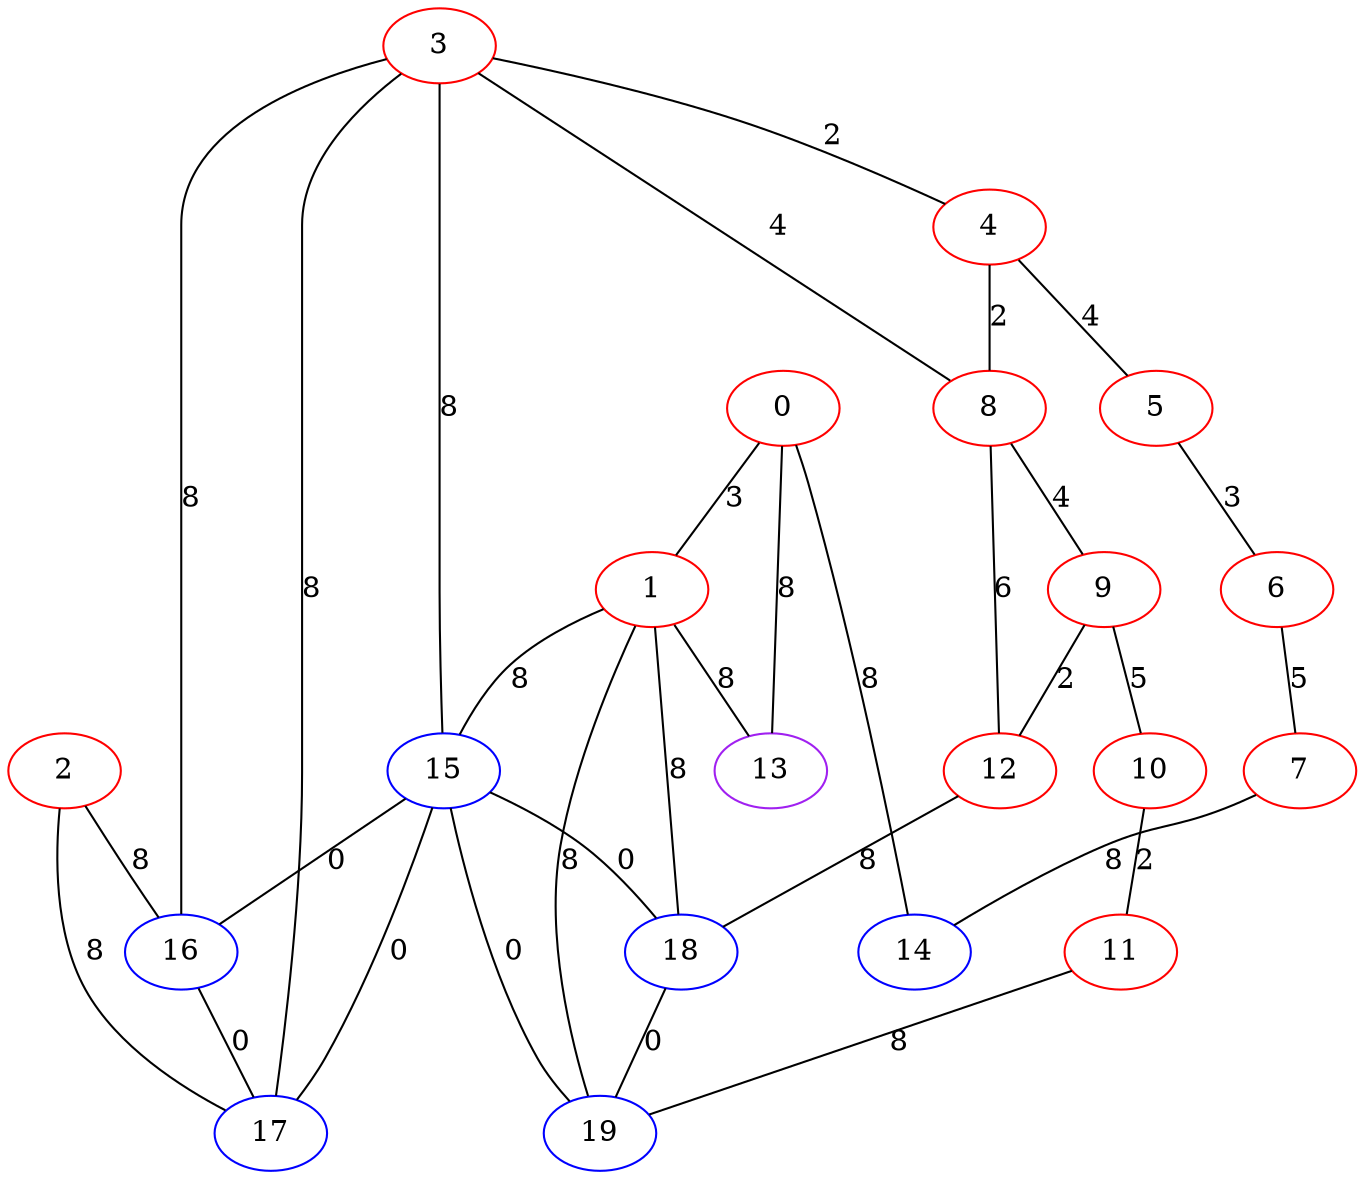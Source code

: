 graph "" {
0 [color=red, weight=1];
1 [color=red, weight=1];
2 [color=red, weight=1];
3 [color=red, weight=1];
4 [color=red, weight=1];
5 [color=red, weight=1];
6 [color=red, weight=1];
7 [color=red, weight=1];
8 [color=red, weight=1];
9 [color=red, weight=1];
10 [color=red, weight=1];
11 [color=red, weight=1];
12 [color=red, weight=1];
13 [color=purple, weight=4];
14 [color=blue, weight=3];
15 [color=blue, weight=3];
16 [color=blue, weight=3];
17 [color=blue, weight=3];
18 [color=blue, weight=3];
19 [color=blue, weight=3];
0 -- 1  [key=0, label=3];
0 -- 13  [key=0, label=8];
0 -- 14  [key=0, label=8];
1 -- 18  [key=0, label=8];
1 -- 19  [key=0, label=8];
1 -- 13  [key=0, label=8];
1 -- 15  [key=0, label=8];
2 -- 16  [key=0, label=8];
2 -- 17  [key=0, label=8];
3 -- 8  [key=0, label=4];
3 -- 16  [key=0, label=8];
3 -- 4  [key=0, label=2];
3 -- 17  [key=0, label=8];
3 -- 15  [key=0, label=8];
4 -- 8  [key=0, label=2];
4 -- 5  [key=0, label=4];
5 -- 6  [key=0, label=3];
6 -- 7  [key=0, label=5];
7 -- 14  [key=0, label=8];
8 -- 9  [key=0, label=4];
8 -- 12  [key=0, label=6];
9 -- 10  [key=0, label=5];
9 -- 12  [key=0, label=2];
10 -- 11  [key=0, label=2];
11 -- 19  [key=0, label=8];
12 -- 18  [key=0, label=8];
15 -- 16  [key=0, label=0];
15 -- 17  [key=0, label=0];
15 -- 18  [key=0, label=0];
15 -- 19  [key=0, label=0];
16 -- 17  [key=0, label=0];
18 -- 19  [key=0, label=0];
}
